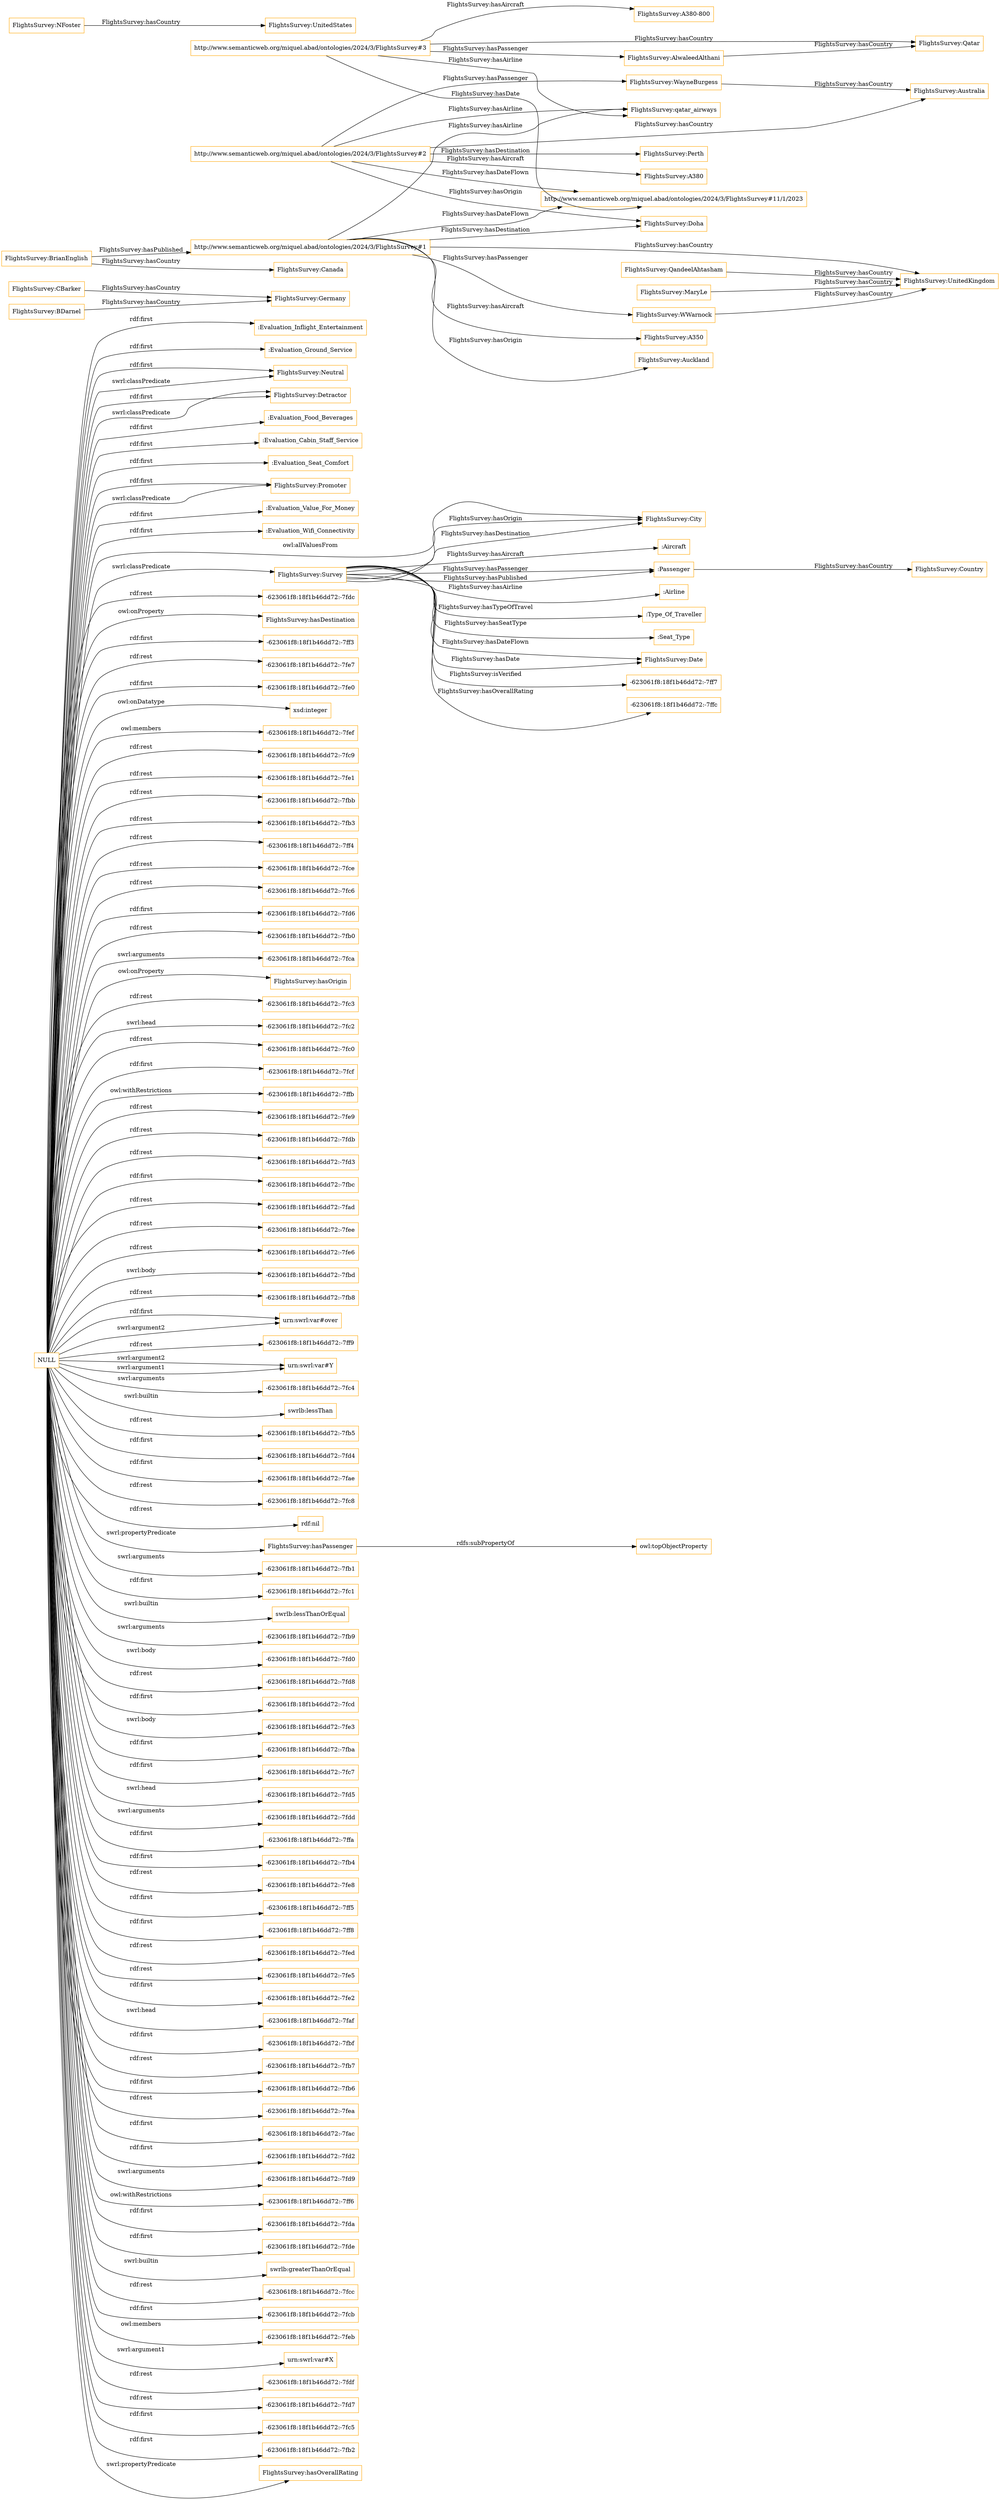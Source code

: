 digraph ar2dtool_diagram { 
rankdir=LR;
size="1501"
node [shape = rectangle, color="orange"]; ":Evaluation_Inflight_Entertainment" ":Evaluation_Ground_Service" "FlightsSurvey:Neutral" "FlightsSurvey:Detractor" ":Evaluation_Food_Beverages" ":Evaluation_Cabin_Staff_Service" ":Aircraft" ":Evaluation_Seat_Comfort" ":Passenger" "FlightsSurvey:Promoter" ":Evaluation_Value_For_Money" ":Airline" ":Type_Of_Traveller" "FlightsSurvey:Country" ":Evaluation_Wifi_Connectivity" "FlightsSurvey:City" ":Seat_Type" "FlightsSurvey:Date" "FlightsSurvey:Survey" ; /*classes style*/
	"NULL" -> "-623061f8:18f1b46dd72:-7fdc" [ label = "rdf:rest" ];
	"NULL" -> "FlightsSurvey:hasDestination" [ label = "owl:onProperty" ];
	"NULL" -> "-623061f8:18f1b46dd72:-7ff3" [ label = "rdf:first" ];
	"NULL" -> "-623061f8:18f1b46dd72:-7fe7" [ label = "rdf:rest" ];
	"NULL" -> "-623061f8:18f1b46dd72:-7fe0" [ label = "rdf:first" ];
	"NULL" -> "xsd:integer" [ label = "owl:onDatatype" ];
	"NULL" -> "-623061f8:18f1b46dd72:-7fef" [ label = "owl:members" ];
	"NULL" -> "FlightsSurvey:Promoter" [ label = "rdf:first" ];
	"NULL" -> "-623061f8:18f1b46dd72:-7fc9" [ label = "rdf:rest" ];
	"NULL" -> "-623061f8:18f1b46dd72:-7fe1" [ label = "rdf:rest" ];
	"NULL" -> "-623061f8:18f1b46dd72:-7fbb" [ label = "rdf:rest" ];
	"NULL" -> "-623061f8:18f1b46dd72:-7fb3" [ label = "rdf:rest" ];
	"NULL" -> "-623061f8:18f1b46dd72:-7ff4" [ label = "rdf:rest" ];
	"NULL" -> "-623061f8:18f1b46dd72:-7fce" [ label = "rdf:rest" ];
	"NULL" -> "-623061f8:18f1b46dd72:-7fc6" [ label = "rdf:rest" ];
	"NULL" -> "-623061f8:18f1b46dd72:-7fd6" [ label = "rdf:first" ];
	"NULL" -> "-623061f8:18f1b46dd72:-7fb0" [ label = "rdf:rest" ];
	"NULL" -> "-623061f8:18f1b46dd72:-7fca" [ label = "swrl:arguments" ];
	"NULL" -> "FlightsSurvey:Neutral" [ label = "rdf:first" ];
	"NULL" -> "FlightsSurvey:hasOrigin" [ label = "owl:onProperty" ];
	"NULL" -> "-623061f8:18f1b46dd72:-7fc3" [ label = "rdf:rest" ];
	"NULL" -> "-623061f8:18f1b46dd72:-7fc2" [ label = "swrl:head" ];
	"NULL" -> "-623061f8:18f1b46dd72:-7fc0" [ label = "rdf:rest" ];
	"NULL" -> "-623061f8:18f1b46dd72:-7fcf" [ label = "rdf:first" ];
	"NULL" -> "-623061f8:18f1b46dd72:-7ffb" [ label = "owl:withRestrictions" ];
	"NULL" -> "-623061f8:18f1b46dd72:-7fe9" [ label = "rdf:rest" ];
	"NULL" -> "-623061f8:18f1b46dd72:-7fdb" [ label = "rdf:rest" ];
	"NULL" -> ":Evaluation_Food_Beverages" [ label = "rdf:first" ];
	"NULL" -> "-623061f8:18f1b46dd72:-7fd3" [ label = "rdf:rest" ];
	"NULL" -> "-623061f8:18f1b46dd72:-7fbc" [ label = "rdf:first" ];
	"NULL" -> "-623061f8:18f1b46dd72:-7fad" [ label = "rdf:rest" ];
	"NULL" -> "-623061f8:18f1b46dd72:-7fee" [ label = "rdf:rest" ];
	"NULL" -> ":Evaluation_Value_For_Money" [ label = "rdf:first" ];
	"NULL" -> "-623061f8:18f1b46dd72:-7fe6" [ label = "rdf:rest" ];
	"NULL" -> "-623061f8:18f1b46dd72:-7fbd" [ label = "swrl:body" ];
	"NULL" -> "-623061f8:18f1b46dd72:-7fb8" [ label = "rdf:rest" ];
	"NULL" -> "urn:swrl:var#over" [ label = "rdf:first" ];
	"NULL" -> "-623061f8:18f1b46dd72:-7ff9" [ label = "rdf:rest" ];
	"NULL" -> "FlightsSurvey:Neutral" [ label = "swrl:classPredicate" ];
	"NULL" -> "urn:swrl:var#Y" [ label = "swrl:argument2" ];
	"NULL" -> "-623061f8:18f1b46dd72:-7fc4" [ label = "swrl:arguments" ];
	"NULL" -> "swrlb:lessThan" [ label = "swrl:builtin" ];
	"NULL" -> "-623061f8:18f1b46dd72:-7fb5" [ label = "rdf:rest" ];
	"NULL" -> ":Evaluation_Inflight_Entertainment" [ label = "rdf:first" ];
	"NULL" -> "-623061f8:18f1b46dd72:-7fd4" [ label = "rdf:first" ];
	"NULL" -> "-623061f8:18f1b46dd72:-7fae" [ label = "rdf:first" ];
	"NULL" -> "-623061f8:18f1b46dd72:-7fc8" [ label = "rdf:rest" ];
	"NULL" -> "rdf:nil" [ label = "rdf:rest" ];
	"NULL" -> "FlightsSurvey:hasPassenger" [ label = "swrl:propertyPredicate" ];
	"NULL" -> "-623061f8:18f1b46dd72:-7fb1" [ label = "swrl:arguments" ];
	"NULL" -> "-623061f8:18f1b46dd72:-7fc1" [ label = "rdf:first" ];
	"NULL" -> "swrlb:lessThanOrEqual" [ label = "swrl:builtin" ];
	"NULL" -> "-623061f8:18f1b46dd72:-7fb9" [ label = "swrl:arguments" ];
	"NULL" -> "-623061f8:18f1b46dd72:-7fd0" [ label = "swrl:body" ];
	"NULL" -> "-623061f8:18f1b46dd72:-7fd8" [ label = "rdf:rest" ];
	"NULL" -> "FlightsSurvey:Detractor" [ label = "rdf:first" ];
	"NULL" -> "-623061f8:18f1b46dd72:-7fcd" [ label = "rdf:first" ];
	"NULL" -> "urn:swrl:var#Y" [ label = "swrl:argument1" ];
	"NULL" -> "-623061f8:18f1b46dd72:-7fe3" [ label = "swrl:body" ];
	"NULL" -> "-623061f8:18f1b46dd72:-7fba" [ label = "rdf:first" ];
	"NULL" -> "-623061f8:18f1b46dd72:-7fc7" [ label = "rdf:first" ];
	"NULL" -> "urn:swrl:var#over" [ label = "swrl:argument2" ];
	"NULL" -> "-623061f8:18f1b46dd72:-7fd5" [ label = "swrl:head" ];
	"NULL" -> ":Evaluation_Cabin_Staff_Service" [ label = "rdf:first" ];
	"NULL" -> "-623061f8:18f1b46dd72:-7fdd" [ label = "swrl:arguments" ];
	"NULL" -> "-623061f8:18f1b46dd72:-7ffa" [ label = "rdf:first" ];
	"NULL" -> "FlightsSurvey:Survey" [ label = "swrl:classPredicate" ];
	"NULL" -> "-623061f8:18f1b46dd72:-7fb4" [ label = "rdf:first" ];
	"NULL" -> "-623061f8:18f1b46dd72:-7fe8" [ label = "rdf:rest" ];
	"NULL" -> "-623061f8:18f1b46dd72:-7ff5" [ label = "rdf:first" ];
	"NULL" -> "-623061f8:18f1b46dd72:-7ff8" [ label = "rdf:first" ];
	"NULL" -> "-623061f8:18f1b46dd72:-7fed" [ label = "rdf:rest" ];
	"NULL" -> ":Evaluation_Wifi_Connectivity" [ label = "rdf:first" ];
	"NULL" -> "-623061f8:18f1b46dd72:-7fe5" [ label = "rdf:rest" ];
	"NULL" -> "-623061f8:18f1b46dd72:-7fe2" [ label = "rdf:first" ];
	"NULL" -> "-623061f8:18f1b46dd72:-7faf" [ label = "swrl:head" ];
	"NULL" -> "-623061f8:18f1b46dd72:-7fbf" [ label = "rdf:first" ];
	"NULL" -> "-623061f8:18f1b46dd72:-7fb7" [ label = "rdf:rest" ];
	"NULL" -> "-623061f8:18f1b46dd72:-7fb6" [ label = "rdf:first" ];
	"NULL" -> "FlightsSurvey:City" [ label = "owl:allValuesFrom" ];
	"NULL" -> "-623061f8:18f1b46dd72:-7fea" [ label = "rdf:rest" ];
	"NULL" -> "-623061f8:18f1b46dd72:-7fac" [ label = "rdf:first" ];
	"NULL" -> "-623061f8:18f1b46dd72:-7fd2" [ label = "rdf:first" ];
	"NULL" -> "-623061f8:18f1b46dd72:-7fd9" [ label = "swrl:arguments" ];
	"NULL" -> "-623061f8:18f1b46dd72:-7ff6" [ label = "owl:withRestrictions" ];
	"NULL" -> "-623061f8:18f1b46dd72:-7fda" [ label = "rdf:first" ];
	"NULL" -> "-623061f8:18f1b46dd72:-7fde" [ label = "rdf:first" ];
	"NULL" -> "swrlb:greaterThanOrEqual" [ label = "swrl:builtin" ];
	"NULL" -> "-623061f8:18f1b46dd72:-7fcc" [ label = "rdf:rest" ];
	"NULL" -> "FlightsSurvey:Promoter" [ label = "swrl:classPredicate" ];
	"NULL" -> "-623061f8:18f1b46dd72:-7fcb" [ label = "rdf:first" ];
	"NULL" -> "-623061f8:18f1b46dd72:-7feb" [ label = "owl:members" ];
	"NULL" -> ":Evaluation_Ground_Service" [ label = "rdf:first" ];
	"NULL" -> "urn:swrl:var#X" [ label = "swrl:argument1" ];
	"NULL" -> "-623061f8:18f1b46dd72:-7fdf" [ label = "rdf:rest" ];
	"NULL" -> "-623061f8:18f1b46dd72:-7fd7" [ label = "rdf:rest" ];
	"NULL" -> "-623061f8:18f1b46dd72:-7fc5" [ label = "rdf:first" ];
	"NULL" -> ":Evaluation_Seat_Comfort" [ label = "rdf:first" ];
	"NULL" -> "FlightsSurvey:Detractor" [ label = "swrl:classPredicate" ];
	"NULL" -> "-623061f8:18f1b46dd72:-7fb2" [ label = "rdf:first" ];
	"NULL" -> "FlightsSurvey:hasOverallRating" [ label = "swrl:propertyPredicate" ];
	"FlightsSurvey:CBarker" -> "FlightsSurvey:Germany" [ label = "FlightsSurvey:hasCountry" ];
	"FlightsSurvey:hasPassenger" -> "owl:topObjectProperty" [ label = "rdfs:subPropertyOf" ];
	"FlightsSurvey:MaryLe" -> "FlightsSurvey:UnitedKingdom" [ label = "FlightsSurvey:hasCountry" ];
	"FlightsSurvey:BrianEnglish" -> "http://www.semanticweb.org/miquel.abad/ontologies/2024/3/FlightsSurvey#1" [ label = "FlightsSurvey:hasPublished" ];
	"FlightsSurvey:BrianEnglish" -> "FlightsSurvey:Canada" [ label = "FlightsSurvey:hasCountry" ];
	"FlightsSurvey:WayneBurgess" -> "FlightsSurvey:Australia" [ label = "FlightsSurvey:hasCountry" ];
	"FlightsSurvey:QandeelAhtasham" -> "FlightsSurvey:UnitedKingdom" [ label = "FlightsSurvey:hasCountry" ];
	"http://www.semanticweb.org/miquel.abad/ontologies/2024/3/FlightsSurvey#3" -> "FlightsSurvey:AlwaleedAlthani" [ label = "FlightsSurvey:hasPassenger" ];
	"http://www.semanticweb.org/miquel.abad/ontologies/2024/3/FlightsSurvey#3" -> "http://www.semanticweb.org/miquel.abad/ontologies/2024/3/FlightsSurvey#11/1/2023" [ label = "FlightsSurvey:hasDate" ];
	"http://www.semanticweb.org/miquel.abad/ontologies/2024/3/FlightsSurvey#3" -> "FlightsSurvey:Qatar" [ label = "FlightsSurvey:hasCountry" ];
	"http://www.semanticweb.org/miquel.abad/ontologies/2024/3/FlightsSurvey#3" -> "FlightsSurvey:qatar_airways" [ label = "FlightsSurvey:hasAirline" ];
	"http://www.semanticweb.org/miquel.abad/ontologies/2024/3/FlightsSurvey#3" -> "FlightsSurvey:A380-800" [ label = "FlightsSurvey:hasAircraft" ];
	"FlightsSurvey:BDarnel" -> "FlightsSurvey:Germany" [ label = "FlightsSurvey:hasCountry" ];
	"FlightsSurvey:WWarnock" -> "FlightsSurvey:UnitedKingdom" [ label = "FlightsSurvey:hasCountry" ];
	"http://www.semanticweb.org/miquel.abad/ontologies/2024/3/FlightsSurvey#2" -> "FlightsSurvey:qatar_airways" [ label = "FlightsSurvey:hasAirline" ];
	"http://www.semanticweb.org/miquel.abad/ontologies/2024/3/FlightsSurvey#2" -> "FlightsSurvey:A380" [ label = "FlightsSurvey:hasAircraft" ];
	"http://www.semanticweb.org/miquel.abad/ontologies/2024/3/FlightsSurvey#2" -> "FlightsSurvey:Perth" [ label = "FlightsSurvey:hasDestination" ];
	"http://www.semanticweb.org/miquel.abad/ontologies/2024/3/FlightsSurvey#2" -> "http://www.semanticweb.org/miquel.abad/ontologies/2024/3/FlightsSurvey#11/1/2023" [ label = "FlightsSurvey:hasDateFlown" ];
	"http://www.semanticweb.org/miquel.abad/ontologies/2024/3/FlightsSurvey#2" -> "FlightsSurvey:Doha" [ label = "FlightsSurvey:hasOrigin" ];
	"http://www.semanticweb.org/miquel.abad/ontologies/2024/3/FlightsSurvey#2" -> "FlightsSurvey:WayneBurgess" [ label = "FlightsSurvey:hasPassenger" ];
	"http://www.semanticweb.org/miquel.abad/ontologies/2024/3/FlightsSurvey#2" -> "FlightsSurvey:Australia" [ label = "FlightsSurvey:hasCountry" ];
	"FlightsSurvey:AlwaleedAlthani" -> "FlightsSurvey:Qatar" [ label = "FlightsSurvey:hasCountry" ];
	"FlightsSurvey:NFoster" -> "FlightsSurvey:UnitedStates" [ label = "FlightsSurvey:hasCountry" ];
	"http://www.semanticweb.org/miquel.abad/ontologies/2024/3/FlightsSurvey#1" -> "FlightsSurvey:qatar_airways" [ label = "FlightsSurvey:hasAirline" ];
	"http://www.semanticweb.org/miquel.abad/ontologies/2024/3/FlightsSurvey#1" -> "FlightsSurvey:WWarnock" [ label = "FlightsSurvey:hasPassenger" ];
	"http://www.semanticweb.org/miquel.abad/ontologies/2024/3/FlightsSurvey#1" -> "FlightsSurvey:Doha" [ label = "FlightsSurvey:hasDestination" ];
	"http://www.semanticweb.org/miquel.abad/ontologies/2024/3/FlightsSurvey#1" -> "http://www.semanticweb.org/miquel.abad/ontologies/2024/3/FlightsSurvey#11/1/2023" [ label = "FlightsSurvey:hasDateFlown" ];
	"http://www.semanticweb.org/miquel.abad/ontologies/2024/3/FlightsSurvey#1" -> "FlightsSurvey:A350" [ label = "FlightsSurvey:hasAircraft" ];
	"http://www.semanticweb.org/miquel.abad/ontologies/2024/3/FlightsSurvey#1" -> "FlightsSurvey:Auckland" [ label = "FlightsSurvey:hasOrigin" ];
	"http://www.semanticweb.org/miquel.abad/ontologies/2024/3/FlightsSurvey#1" -> "FlightsSurvey:UnitedKingdom" [ label = "FlightsSurvey:hasCountry" ];
	"FlightsSurvey:Survey" -> "FlightsSurvey:Date" [ label = "FlightsSurvey:hasDateFlown" ];
	"FlightsSurvey:Survey" -> ":Passenger" [ label = "FlightsSurvey:hasPassenger" ];
	"FlightsSurvey:Survey" -> "FlightsSurvey:Date" [ label = "FlightsSurvey:hasDate" ];
	"FlightsSurvey:Survey" -> "FlightsSurvey:City" [ label = "FlightsSurvey:hasOrigin" ];
	"FlightsSurvey:Survey" -> ":Passenger" [ label = "FlightsSurvey:hasPublished" ];
	"FlightsSurvey:Survey" -> "FlightsSurvey:City" [ label = "FlightsSurvey:hasDestination" ];
	":Passenger" -> "FlightsSurvey:Country" [ label = "FlightsSurvey:hasCountry" ];
	"FlightsSurvey:Survey" -> ":Type_Of_Traveller" [ label = "FlightsSurvey:hasTypeOfTravel" ];
	"FlightsSurvey:Survey" -> ":Airline" [ label = "FlightsSurvey:hasAirline" ];
	"FlightsSurvey:Survey" -> "-623061f8:18f1b46dd72:-7ff7" [ label = "FlightsSurvey:isVerified" ];
	"FlightsSurvey:Survey" -> ":Aircraft" [ label = "FlightsSurvey:hasAircraft" ];
	"FlightsSurvey:Survey" -> "-623061f8:18f1b46dd72:-7ffc" [ label = "FlightsSurvey:hasOverallRating" ];
	"FlightsSurvey:Survey" -> ":Seat_Type" [ label = "FlightsSurvey:hasSeatType" ];

}
